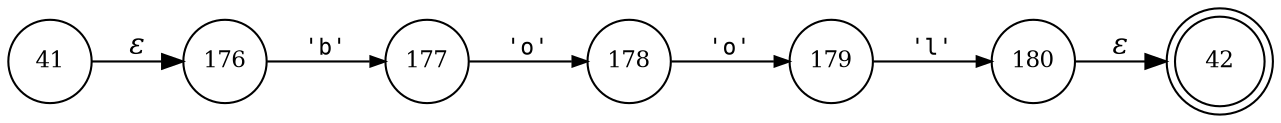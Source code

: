 digraph ATN {
rankdir=LR;
s42[fontsize=11, label="42", shape=doublecircle, fixedsize=true, width=.6];
s176[fontsize=11,label="176", shape=circle, fixedsize=true, width=.55, peripheries=1];
s177[fontsize=11,label="177", shape=circle, fixedsize=true, width=.55, peripheries=1];
s178[fontsize=11,label="178", shape=circle, fixedsize=true, width=.55, peripheries=1];
s179[fontsize=11,label="179", shape=circle, fixedsize=true, width=.55, peripheries=1];
s180[fontsize=11,label="180", shape=circle, fixedsize=true, width=.55, peripheries=1];
s41[fontsize=11,label="41", shape=circle, fixedsize=true, width=.55, peripheries=1];
s41 -> s176 [fontname="Times-Italic", label="&epsilon;"];
s176 -> s177 [fontsize=11, fontname="Courier", arrowsize=.7, label = "'b'", arrowhead = normal];
s177 -> s178 [fontsize=11, fontname="Courier", arrowsize=.7, label = "'o'", arrowhead = normal];
s178 -> s179 [fontsize=11, fontname="Courier", arrowsize=.7, label = "'o'", arrowhead = normal];
s179 -> s180 [fontsize=11, fontname="Courier", arrowsize=.7, label = "'l'", arrowhead = normal];
s180 -> s42 [fontname="Times-Italic", label="&epsilon;"];
}